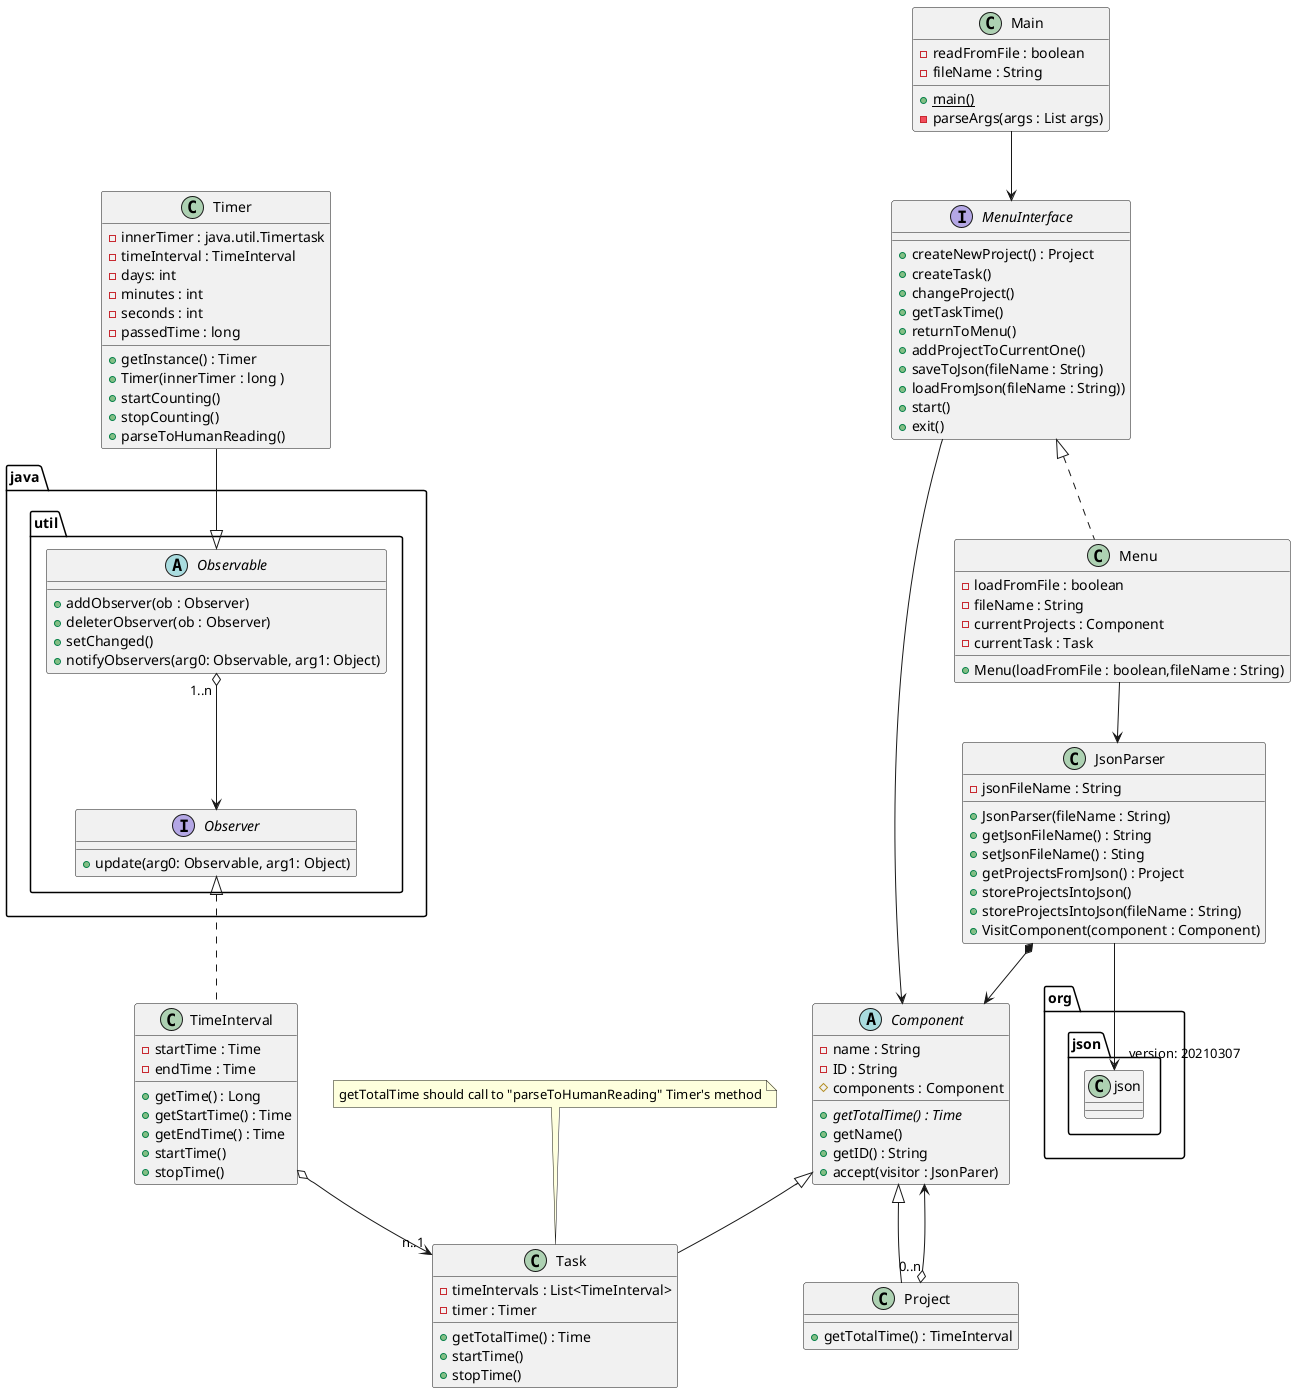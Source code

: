 @startuml
abstract class Component {
    - name : String
    - ID : String
    # components : Component
    + {abstract} getTotalTime() : Time
    + getName()
    + getID() : String
    + accept(visitor : JsonParer)
}

class TimeInterval  implements java.util.Observer {
    - startTime : Time
    - endTime : Time
    + getTime() : Long
    + getStartTime() : Time
    + getEndTime() : Time
    + startTime()
    + stopTime()
}

abstract class java.util.Observable{

+ addObserver(ob : Observer)
+ deleterObserver(ob : Observer)
+ setChanged()
+ notifyObservers(arg0: Observable, arg1: Object)

}

interface java.util.Observer {

+ update(arg0: Observable, arg1: Object)

}


class Project extends Component{
    + getTotalTime() : TimeInterval
}

class Task extends Component {
    - timeIntervals : List<TimeInterval>
    - timer : Timer
    + getTotalTime() : Time
    + startTime()
    + stopTime()
}

class Timer {
    - innerTimer : java.util.Timertask
    - timeInterval : TimeInterval
    - days: int
    - minutes : int
    - seconds : int
    - passedTime : long
    + getInstance() : Timer
    + Timer(innerTimer : long )
    + startCounting()
    + stopCounting()
    + parseToHumanReading()
}

class JsonParser {
    - jsonFileName : String
    + JsonParser(fileName : String)
    + getJsonFileName() : String
    + setJsonFileName() : Sting
    + getProjectsFromJson() : Project
    + storeProjectsIntoJson()
    + storeProjectsIntoJson(fileName : String)
    + VisitComponent(component : Component)
}

class Main {
    - readFromFile : boolean
    - fileName : String
    + {static} main()
    - parseArgs(args : List args)
}

interface MenuInterface {
    + createNewProject() : Project
    + createTask()
    + changeProject()
    + getTaskTime()
    + returnToMenu()
    + addProjectToCurrentOne()
    + saveToJson(fileName : String)
    + loadFromJson(fileName : String))
    + start()
    + exit()
}

class Menu implements MenuInterface {
    + Menu(loadFromFile : boolean,fileName : String)
    - loadFromFile : boolean
    - fileName : String
    - currentProjects : Component
    - currentTask : Task
}

note top of Task {
    getTotalTime should call to "parseToHumanReading" Timer's method
}

JsonParser --> "version: 20210307" org.json.json
Main --> MenuInterface
Menu --> JsonParser
JsonParser *--> Component
Project "0..n" o--> Component
MenuInterface --> Component
TimeInterval o--> "n..1" Task
java.util.Observable "1..n " o--> java.util.Observer
Timer --|> java.util.Observable
@enduml